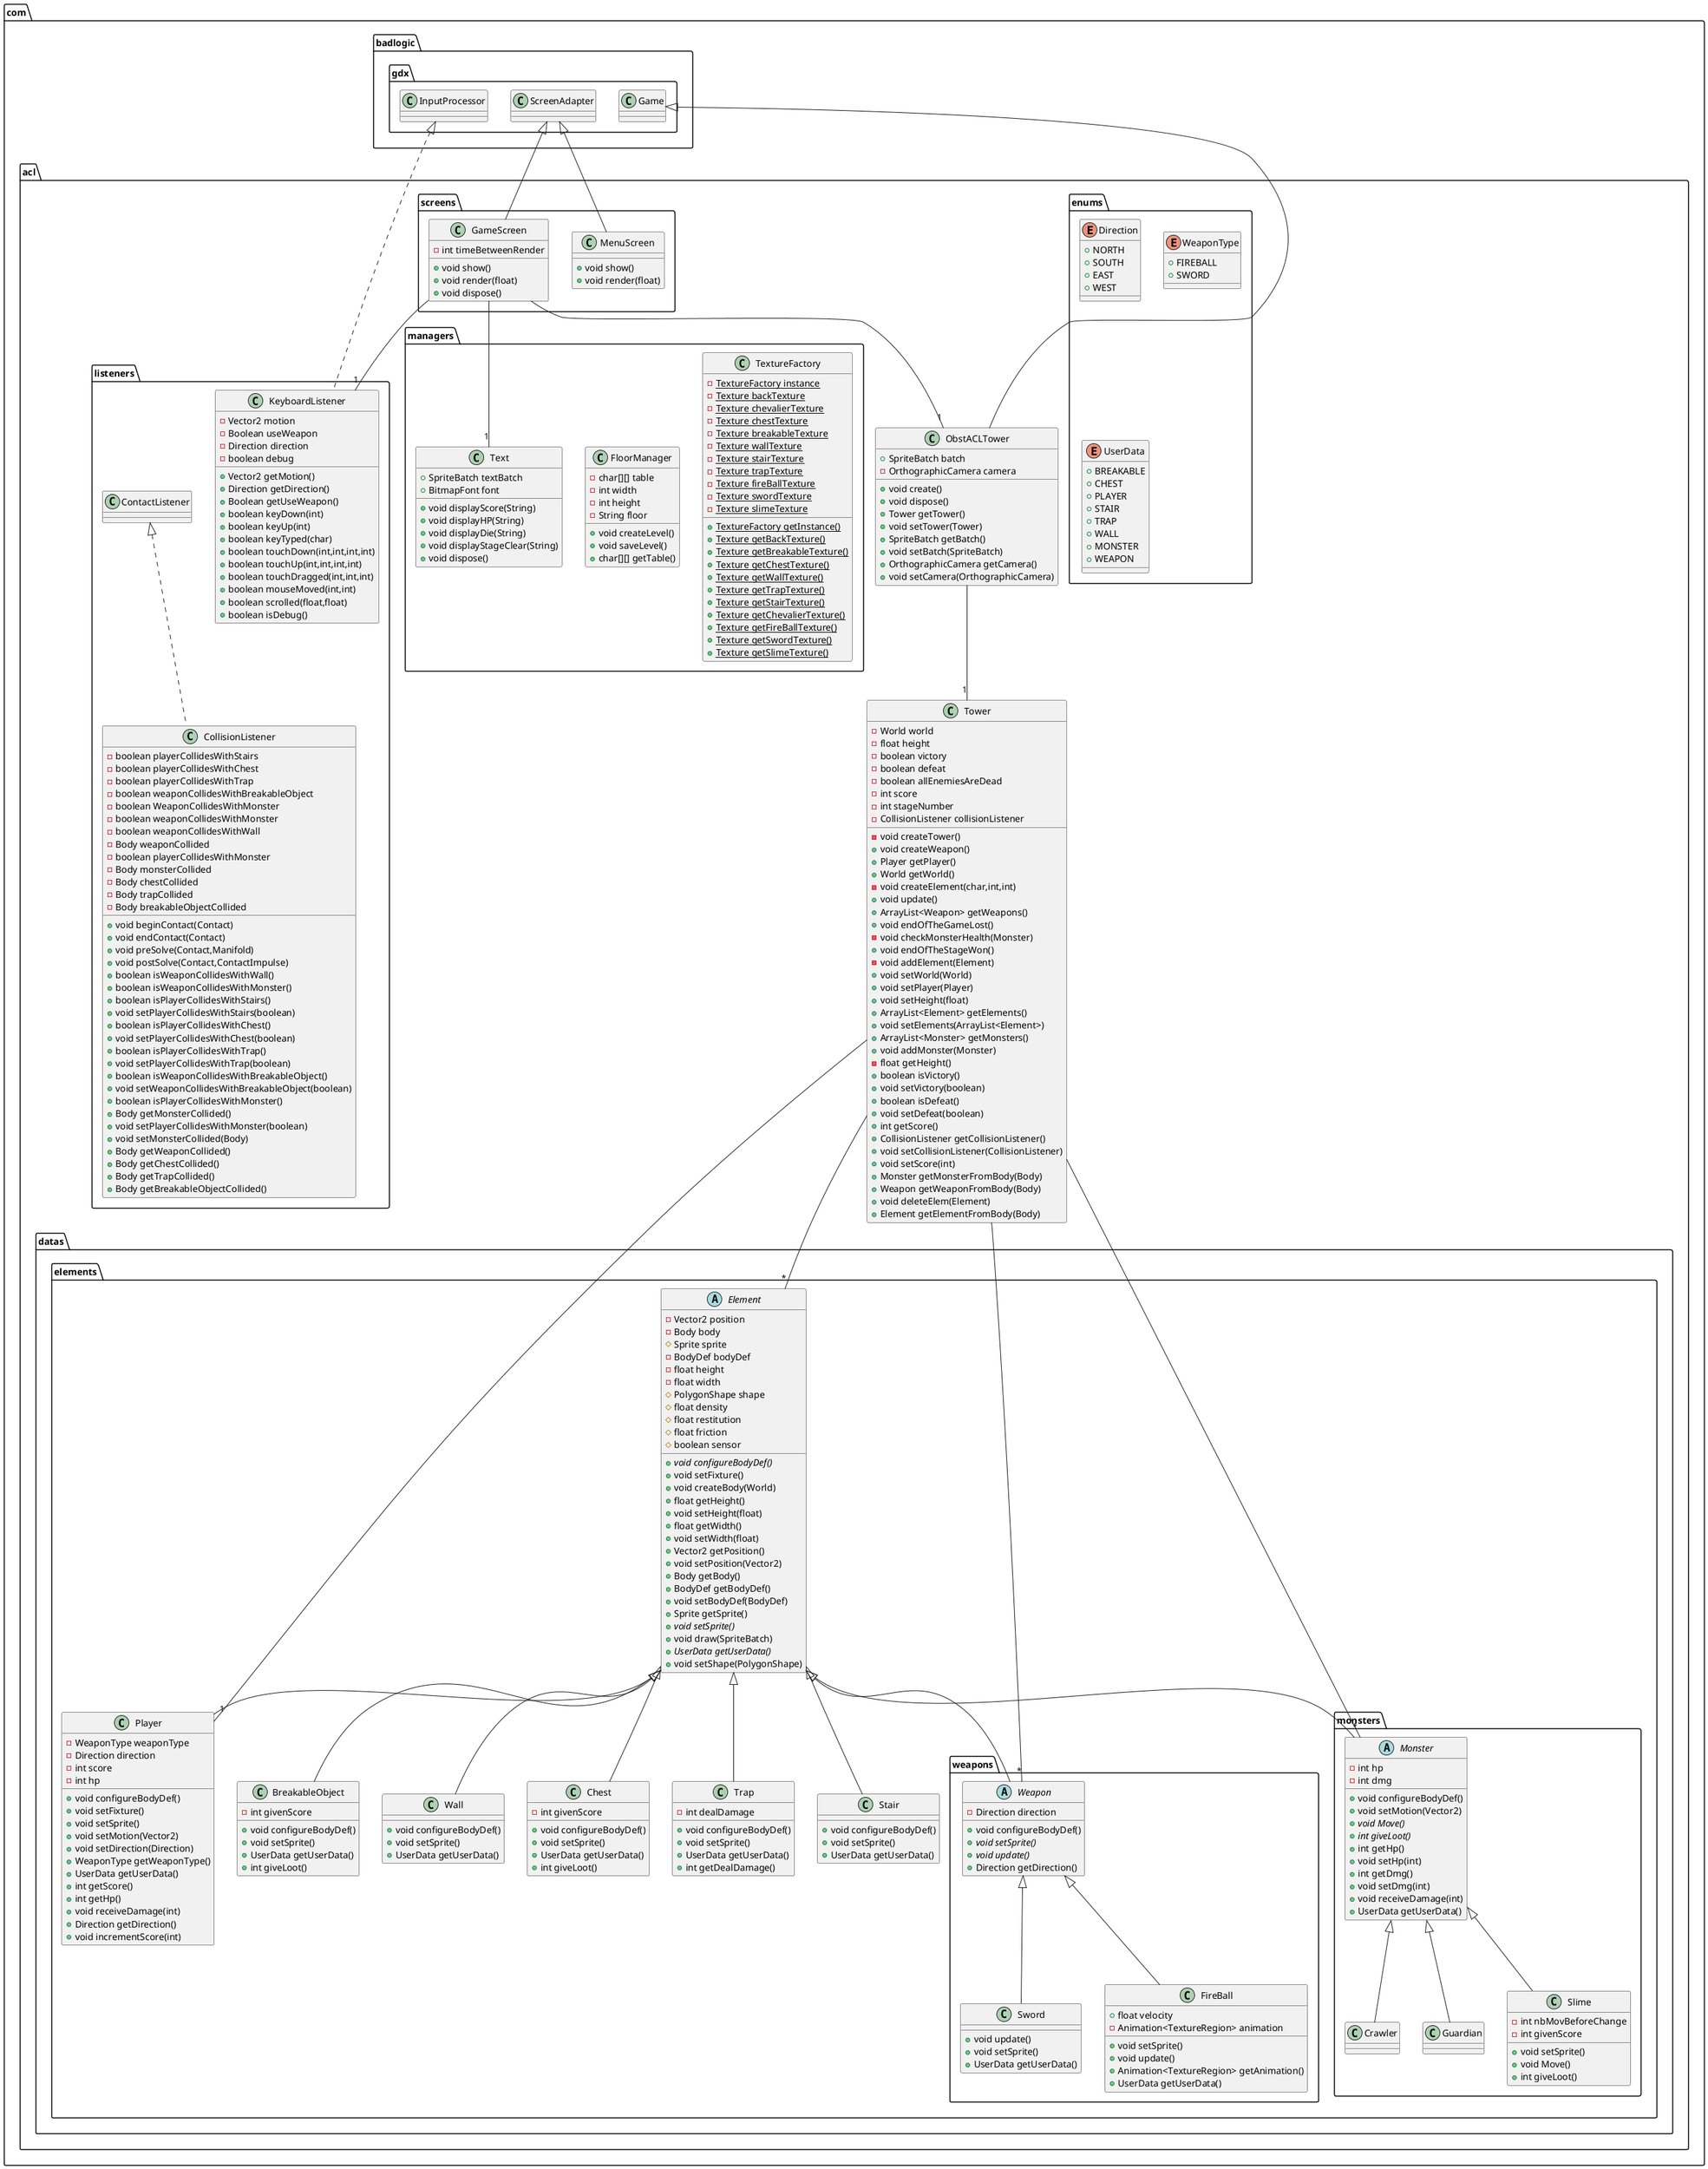 @startuml
class com.acl.datas.elements.weapons.Sword {
+ void update()
+ void setSprite()
+ UserData getUserData()
}
enum com.acl.enums.Direction {
+  NORTH
+  SOUTH
+  EAST
+  WEST
}
class com.acl.datas.elements.Trap {
- int dealDamage
+ void configureBodyDef()
+ void setSprite()
+ UserData getUserData()
+ int getDealDamage()
}
enum com.acl.enums.WeaponType {
+  FIREBALL
+  SWORD
}
class com.acl.listeners.KeyboardListener {
- Vector2 motion
- Boolean useWeapon
- Direction direction
- boolean debug
+ Vector2 getMotion()
+ Direction getDirection()
+ Boolean getUseWeapon()
+ boolean keyDown(int)
+ boolean keyUp(int)
+ boolean keyTyped(char)
+ boolean touchDown(int,int,int,int)
+ boolean touchUp(int,int,int,int)
+ boolean touchDragged(int,int,int)
+ boolean mouseMoved(int,int)
+ boolean scrolled(float,float)
+ boolean isDebug()
}
class com.acl.screens.MenuScreen {
+ void show()
+ void render(float)
}
enum com.acl.enums.UserData {
+  BREAKABLE
+  CHEST
+  PLAYER
+  STAIR
+  TRAP
+  WALL
+  MONSTER
+  WEAPON
}
class com.acl.datas.elements.Stair {
+ void configureBodyDef()
+ void setSprite()
+ UserData getUserData()
}
abstract class com.acl.datas.elements.monsters.Monster {
- int hp
- int dmg
+ void configureBodyDef()
+ void setMotion(Vector2)
+ {abstract}void Move()
+ {abstract}int giveLoot()
+ int getHp()
+ void setHp(int)
+ int getDmg()
+ void setDmg(int)
+ void receiveDamage(int)
+ UserData getUserData()
}
abstract class com.acl.datas.elements.weapons.Weapon {
- Direction direction
+ void configureBodyDef()
+ {abstract}void setSprite()
+ {abstract}void update()
+ Direction getDirection()
}
class com.acl.Tower {
- World world
- float height
- boolean victory
- boolean defeat
- boolean allEnemiesAreDead
- int score
- int stageNumber
- CollisionListener collisionListener
- void createTower()
+ void createWeapon()
+ Player getPlayer()
+ World getWorld()
- void createElement(char,int,int)
+ void update()
+ ArrayList<Weapon> getWeapons()
+ void endOfTheGameLost()
- void checkMonsterHealth(Monster)
+ void endOfTheStageWon()
- void addElement(Element)
+ void setWorld(World)
+ void setPlayer(Player)
+ void setHeight(float)
+ ArrayList<Element> getElements()
+ void setElements(ArrayList<Element>)
+ ArrayList<Monster> getMonsters()
+ void addMonster(Monster)
- float getHeight()
+ boolean isVictory()
+ void setVictory(boolean)
+ boolean isDefeat()
+ void setDefeat(boolean)
+ int getScore()
+ CollisionListener getCollisionListener()
+ void setCollisionListener(CollisionListener)
+ void setScore(int)
+ Monster getMonsterFromBody(Body)
+ Weapon getWeaponFromBody(Body)
+ void deleteElem(Element)
+ Element getElementFromBody(Body)
}
class com.acl.listeners.CollisionListener {
- boolean playerCollidesWithStairs
- boolean playerCollidesWithChest
- boolean playerCollidesWithTrap
- boolean weaponCollidesWithBreakableObject
- boolean WeaponCollidesWithMonster
- boolean weaponCollidesWithMonster
- boolean weaponCollidesWithWall
- Body weaponCollided
- boolean playerCollidesWithMonster
- Body monsterCollided
- Body chestCollided
- Body trapCollided
- Body breakableObjectCollided
+ void beginContact(Contact)
+ void endContact(Contact)
+ void preSolve(Contact,Manifold)
+ void postSolve(Contact,ContactImpulse)
+ boolean isWeaponCollidesWithWall()
+ boolean isWeaponCollidesWithMonster()
+ boolean isPlayerCollidesWithStairs()
+ void setPlayerCollidesWithStairs(boolean)
+ boolean isPlayerCollidesWithChest()
+ void setPlayerCollidesWithChest(boolean)
+ boolean isPlayerCollidesWithTrap()
+ void setPlayerCollidesWithTrap(boolean)
+ boolean isWeaponCollidesWithBreakableObject()
+ void setWeaponCollidesWithBreakableObject(boolean)
+ boolean isPlayerCollidesWithMonster()
+ Body getMonsterCollided()
+ void setPlayerCollidesWithMonster(boolean)
+ void setMonsterCollided(Body)
+ Body getWeaponCollided()
+ Body getChestCollided()
+ Body getTrapCollided()
+ Body getBreakableObjectCollided()
}
class com.acl.managers.TextureFactory {
- {static} TextureFactory instance
- {static} Texture backTexture
- {static} Texture chevalierTexture
- {static} Texture chestTexture
- {static} Texture breakableTexture
- {static} Texture wallTexture
- {static} Texture stairTexture
- {static} Texture trapTexture
- {static} Texture fireBallTexture
- {static} Texture swordTexture
- {static} Texture slimeTexture
+ {static} TextureFactory getInstance()
+ {static} Texture getBackTexture()
+ {static} Texture getBreakableTexture()
+ {static} Texture getChestTexture()
+ {static} Texture getWallTexture()
+ {static} Texture getTrapTexture()
+ {static} Texture getStairTexture()
+ {static} Texture getChevalierTexture()
+ {static} Texture getFireBallTexture()
+ {static} Texture getSwordTexture()
+ {static} Texture getSlimeTexture()
}
class com.acl.managers.FloorManager {
- char[][] table
- int width
- int height
- String floor
+ void createLevel()
+ void saveLevel()
+ char[][] getTable()
}
class com.acl.datas.elements.Player {
- WeaponType weaponType
- Direction direction
- int score
- int hp
+ void configureBodyDef()
+ void setFixture()
+ void setSprite()
+ void setMotion(Vector2)
+ void setDirection(Direction)
+ WeaponType getWeaponType()
+ UserData getUserData()
+ int getScore()
+ int getHp()
+ void receiveDamage(int)
+ Direction getDirection()
+ void incrementScore(int)
}
class com.acl.ObstACLTower {
+ SpriteBatch batch
- OrthographicCamera camera
+ void create()
+ void dispose()
+ Tower getTower()
+ void setTower(Tower)
+ SpriteBatch getBatch()
+ void setBatch(SpriteBatch)
+ OrthographicCamera getCamera()
+ void setCamera(OrthographicCamera)
}
class com.acl.datas.elements.monsters.Slime {
- int nbMovBeforeChange
- int givenScore
+ void setSprite()
+ void Move()
+ int giveLoot()
}
class com.acl.datas.elements.monsters.Crawler {

}
class com.acl.datas.elements.monsters.Guardian {

}
class com.acl.datas.elements.BreakableObject {
- int givenScore
+ void configureBodyDef()
+ void setSprite()
+ UserData getUserData()
+ int giveLoot()
}
class com.acl.managers.Text {
+ SpriteBatch textBatch
+ BitmapFont font
+ void displayScore(String)
+ void displayHP(String)
+ void displayDie(String)
+ void displayStageClear(String)
+ void dispose()
}
class com.acl.datas.elements.weapons.FireBall {
+ float velocity
- Animation<TextureRegion> animation
+ void setSprite()
+ void update()
+ Animation<TextureRegion> getAnimation()
+ UserData getUserData()
}
class com.acl.screens.GameScreen {
- int timeBetweenRender
+ void show()
+ void render(float)
+ void dispose()
}
abstract class com.acl.datas.elements.Element {
- Vector2 position
- Body body
# Sprite sprite
- BodyDef bodyDef
- float height
- float width
# PolygonShape shape
# float density
# float restitution
# float friction
# boolean sensor
+ {abstract}void configureBodyDef()
+ void setFixture()
+ void createBody(World)
+ float getHeight()
+ void setHeight(float)
+ float getWidth()
+ void setWidth(float)
+ Vector2 getPosition()
+ void setPosition(Vector2)
+ Body getBody()
+ BodyDef getBodyDef()
+ void setBodyDef(BodyDef)
+ Sprite getSprite()
+ {abstract}void setSprite()
+ void draw(SpriteBatch)
+ {abstract}UserData getUserData()
+ void setShape(PolygonShape)
}
class com.acl.datas.elements.Wall {
+ void configureBodyDef()
+ void setSprite()
+ UserData getUserData()
}
class com.acl.datas.elements.Chest {
- int givenScore
+ void configureBodyDef()
+ void setSprite()
+ UserData getUserData()
+ int giveLoot()
}


com.acl.datas.elements.weapons.Weapon <|-- com.acl.datas.elements.weapons.Sword
com.acl.datas.elements.Element <|-- com.acl.datas.elements.Trap
com.badlogic.gdx.InputProcessor <|.. com.acl.listeners.KeyboardListener
com.badlogic.gdx.ScreenAdapter <|-- com.acl.screens.MenuScreen
com.acl.datas.elements.Element <|-- com.acl.datas.elements.Stair
com.acl.datas.elements.Element <|-- com.acl.datas.elements.monsters.Monster
com.acl.datas.elements.Element <|-- com.acl.datas.elements.weapons.Weapon
com.acl.listeners.ContactListener <|.. com.acl.listeners.CollisionListener
com.acl.datas.elements.Element <|-- com.acl.datas.elements.Player
com.badlogic.gdx.Game <|-- com.acl.ObstACLTower
com.acl.datas.elements.monsters.Monster <|-- com.acl.datas.elements.monsters.Slime
com.acl.datas.elements.monsters.Monster <|-- com.acl.datas.elements.monsters.Crawler
com.acl.datas.elements.monsters.Monster <|-- com.acl.datas.elements.monsters.Guardian
com.acl.datas.elements.Element <|-- com.acl.datas.elements.BreakableObject
com.acl.datas.elements.weapons.Weapon <|-- com.acl.datas.elements.weapons.FireBall
com.badlogic.gdx.ScreenAdapter <|-- com.acl.screens.GameScreen
com.acl.datas.elements.Element <|-- com.acl.datas.elements.Wall
com.acl.datas.elements.Element <|-- com.acl.datas.elements.Chest
com.acl.Tower -- "*" com.acl.datas.elements.Element
com.acl.Tower -- "*" com.acl.datas.elements.monsters.Monster
com.acl.Tower -- "*" com.acl.datas.elements.weapons.Weapon
com.acl.Tower -- "1" com.acl.datas.elements.Player
com.acl.screens.GameScreen -- "1" com.acl.ObstACLTower
com.acl.screens.GameScreen -- "1" com.acl.listeners.KeyboardListener
com.acl.screens.GameScreen -- "1" com.acl.managers.Text
com.acl.ObstACLTower -- "1" com.acl.Tower
@enduml